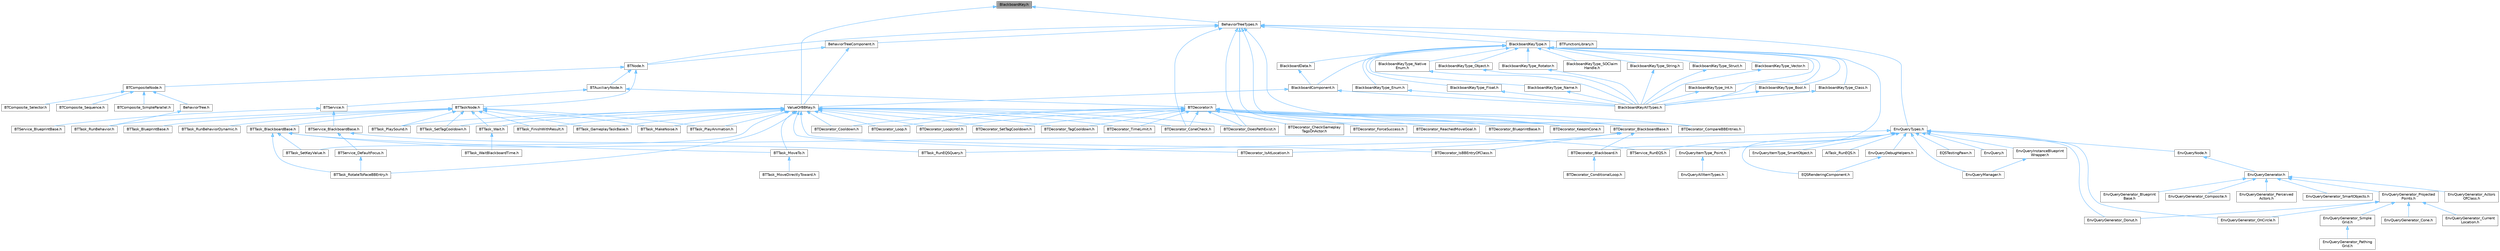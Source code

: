 digraph "BlackboardKey.h"
{
 // INTERACTIVE_SVG=YES
 // LATEX_PDF_SIZE
  bgcolor="transparent";
  edge [fontname=Helvetica,fontsize=10,labelfontname=Helvetica,labelfontsize=10];
  node [fontname=Helvetica,fontsize=10,shape=box,height=0.2,width=0.4];
  Node1 [id="Node000001",label="BlackboardKey.h",height=0.2,width=0.4,color="gray40", fillcolor="grey60", style="filled", fontcolor="black",tooltip=" "];
  Node1 -> Node2 [id="edge1_Node000001_Node000002",dir="back",color="steelblue1",style="solid",tooltip=" "];
  Node2 [id="Node000002",label="BehaviorTreeTypes.h",height=0.2,width=0.4,color="grey40", fillcolor="white", style="filled",URL="$db/d7c/BehaviorTreeTypes_8h.html",tooltip=" "];
  Node2 -> Node3 [id="edge2_Node000002_Node000003",dir="back",color="steelblue1",style="solid",tooltip=" "];
  Node3 [id="Node000003",label="BTDecorator_BlackboardBase.h",height=0.2,width=0.4,color="grey40", fillcolor="white", style="filled",URL="$d5/d72/BTDecorator__BlackboardBase_8h.html",tooltip=" "];
  Node3 -> Node4 [id="edge3_Node000003_Node000004",dir="back",color="steelblue1",style="solid",tooltip=" "];
  Node4 [id="Node000004",label="BTDecorator_Blackboard.h",height=0.2,width=0.4,color="grey40", fillcolor="white", style="filled",URL="$dd/d82/BTDecorator__Blackboard_8h.html",tooltip=" "];
  Node4 -> Node5 [id="edge4_Node000004_Node000005",dir="back",color="steelblue1",style="solid",tooltip=" "];
  Node5 [id="Node000005",label="BTDecorator_ConditionalLoop.h",height=0.2,width=0.4,color="grey40", fillcolor="white", style="filled",URL="$d6/d77/BTDecorator__ConditionalLoop_8h.html",tooltip=" "];
  Node3 -> Node6 [id="edge5_Node000003_Node000006",dir="back",color="steelblue1",style="solid",tooltip=" "];
  Node6 [id="Node000006",label="BTDecorator_IsAtLocation.h",height=0.2,width=0.4,color="grey40", fillcolor="white", style="filled",URL="$dd/d6b/BTDecorator__IsAtLocation_8h.html",tooltip=" "];
  Node3 -> Node7 [id="edge6_Node000003_Node000007",dir="back",color="steelblue1",style="solid",tooltip=" "];
  Node7 [id="Node000007",label="BTDecorator_IsBBEntryOfClass.h",height=0.2,width=0.4,color="grey40", fillcolor="white", style="filled",URL="$db/db2/BTDecorator__IsBBEntryOfClass_8h.html",tooltip=" "];
  Node2 -> Node8 [id="edge7_Node000002_Node000008",dir="back",color="steelblue1",style="solid",tooltip=" "];
  Node8 [id="Node000008",label="BTDecorator_CompareBBEntries.h",height=0.2,width=0.4,color="grey40", fillcolor="white", style="filled",URL="$d9/d80/BTDecorator__CompareBBEntries_8h.html",tooltip=" "];
  Node2 -> Node9 [id="edge8_Node000002_Node000009",dir="back",color="steelblue1",style="solid",tooltip=" "];
  Node9 [id="Node000009",label="BTDecorator_ConeCheck.h",height=0.2,width=0.4,color="grey40", fillcolor="white", style="filled",URL="$dd/d41/BTDecorator__ConeCheck_8h.html",tooltip=" "];
  Node2 -> Node10 [id="edge9_Node000002_Node000010",dir="back",color="steelblue1",style="solid",tooltip=" "];
  Node10 [id="Node000010",label="BTDecorator_DoesPathExist.h",height=0.2,width=0.4,color="grey40", fillcolor="white", style="filled",URL="$d2/d5c/BTDecorator__DoesPathExist_8h.html",tooltip=" "];
  Node2 -> Node11 [id="edge10_Node000002_Node000011",dir="back",color="steelblue1",style="solid",tooltip=" "];
  Node11 [id="Node000011",label="BTDecorator_KeepInCone.h",height=0.2,width=0.4,color="grey40", fillcolor="white", style="filled",URL="$d6/dea/BTDecorator__KeepInCone_8h.html",tooltip=" "];
  Node2 -> Node12 [id="edge11_Node000002_Node000012",dir="back",color="steelblue1",style="solid",tooltip=" "];
  Node12 [id="Node000012",label="BTFunctionLibrary.h",height=0.2,width=0.4,color="grey40", fillcolor="white", style="filled",URL="$d5/ddd/BTFunctionLibrary_8h.html",tooltip=" "];
  Node2 -> Node13 [id="edge12_Node000002_Node000013",dir="back",color="steelblue1",style="solid",tooltip=" "];
  Node13 [id="Node000013",label="BTNode.h",height=0.2,width=0.4,color="grey40", fillcolor="white", style="filled",URL="$d2/df3/BTNode_8h.html",tooltip=" "];
  Node13 -> Node14 [id="edge13_Node000013_Node000014",dir="back",color="steelblue1",style="solid",tooltip=" "];
  Node14 [id="Node000014",label="BTAuxiliaryNode.h",height=0.2,width=0.4,color="grey40", fillcolor="white", style="filled",URL="$d3/dfb/BTAuxiliaryNode_8h.html",tooltip=" "];
  Node14 -> Node15 [id="edge14_Node000014_Node000015",dir="back",color="steelblue1",style="solid",tooltip=" "];
  Node15 [id="Node000015",label="BTDecorator.h",height=0.2,width=0.4,color="grey40", fillcolor="white", style="filled",URL="$d3/db9/BTDecorator_8h.html",tooltip=" "];
  Node15 -> Node3 [id="edge15_Node000015_Node000003",dir="back",color="steelblue1",style="solid",tooltip=" "];
  Node15 -> Node16 [id="edge16_Node000015_Node000016",dir="back",color="steelblue1",style="solid",tooltip=" "];
  Node16 [id="Node000016",label="BTDecorator_BlueprintBase.h",height=0.2,width=0.4,color="grey40", fillcolor="white", style="filled",URL="$db/d39/BTDecorator__BlueprintBase_8h.html",tooltip=" "];
  Node15 -> Node17 [id="edge17_Node000015_Node000017",dir="back",color="steelblue1",style="solid",tooltip=" "];
  Node17 [id="Node000017",label="BTDecorator_CheckGameplay\lTagsOnActor.h",height=0.2,width=0.4,color="grey40", fillcolor="white", style="filled",URL="$d5/deb/BTDecorator__CheckGameplayTagsOnActor_8h.html",tooltip=" "];
  Node15 -> Node8 [id="edge18_Node000015_Node000008",dir="back",color="steelblue1",style="solid",tooltip=" "];
  Node15 -> Node9 [id="edge19_Node000015_Node000009",dir="back",color="steelblue1",style="solid",tooltip=" "];
  Node15 -> Node18 [id="edge20_Node000015_Node000018",dir="back",color="steelblue1",style="solid",tooltip=" "];
  Node18 [id="Node000018",label="BTDecorator_Cooldown.h",height=0.2,width=0.4,color="grey40", fillcolor="white", style="filled",URL="$d5/d82/BTDecorator__Cooldown_8h.html",tooltip=" "];
  Node15 -> Node10 [id="edge21_Node000015_Node000010",dir="back",color="steelblue1",style="solid",tooltip=" "];
  Node15 -> Node19 [id="edge22_Node000015_Node000019",dir="back",color="steelblue1",style="solid",tooltip=" "];
  Node19 [id="Node000019",label="BTDecorator_ForceSuccess.h",height=0.2,width=0.4,color="grey40", fillcolor="white", style="filled",URL="$d2/dfb/BTDecorator__ForceSuccess_8h.html",tooltip=" "];
  Node15 -> Node11 [id="edge23_Node000015_Node000011",dir="back",color="steelblue1",style="solid",tooltip=" "];
  Node15 -> Node20 [id="edge24_Node000015_Node000020",dir="back",color="steelblue1",style="solid",tooltip=" "];
  Node20 [id="Node000020",label="BTDecorator_Loop.h",height=0.2,width=0.4,color="grey40", fillcolor="white", style="filled",URL="$d1/ddb/BTDecorator__Loop_8h.html",tooltip=" "];
  Node15 -> Node21 [id="edge25_Node000015_Node000021",dir="back",color="steelblue1",style="solid",tooltip=" "];
  Node21 [id="Node000021",label="BTDecorator_LoopUntil.h",height=0.2,width=0.4,color="grey40", fillcolor="white", style="filled",URL="$d2/d65/BTDecorator__LoopUntil_8h.html",tooltip=" "];
  Node15 -> Node22 [id="edge26_Node000015_Node000022",dir="back",color="steelblue1",style="solid",tooltip=" "];
  Node22 [id="Node000022",label="BTDecorator_ReachedMoveGoal.h",height=0.2,width=0.4,color="grey40", fillcolor="white", style="filled",URL="$da/d7c/BTDecorator__ReachedMoveGoal_8h.html",tooltip=" "];
  Node15 -> Node23 [id="edge27_Node000015_Node000023",dir="back",color="steelblue1",style="solid",tooltip=" "];
  Node23 [id="Node000023",label="BTDecorator_SetTagCooldown.h",height=0.2,width=0.4,color="grey40", fillcolor="white", style="filled",URL="$d9/dfe/BTDecorator__SetTagCooldown_8h.html",tooltip=" "];
  Node15 -> Node24 [id="edge28_Node000015_Node000024",dir="back",color="steelblue1",style="solid",tooltip=" "];
  Node24 [id="Node000024",label="BTDecorator_TagCooldown.h",height=0.2,width=0.4,color="grey40", fillcolor="white", style="filled",URL="$d0/d4a/BTDecorator__TagCooldown_8h.html",tooltip=" "];
  Node15 -> Node25 [id="edge29_Node000015_Node000025",dir="back",color="steelblue1",style="solid",tooltip=" "];
  Node25 [id="Node000025",label="BTDecorator_TimeLimit.h",height=0.2,width=0.4,color="grey40", fillcolor="white", style="filled",URL="$d4/dc0/BTDecorator__TimeLimit_8h.html",tooltip=" "];
  Node14 -> Node26 [id="edge30_Node000014_Node000026",dir="back",color="steelblue1",style="solid",tooltip=" "];
  Node26 [id="Node000026",label="BTService.h",height=0.2,width=0.4,color="grey40", fillcolor="white", style="filled",URL="$d8/d95/BTService_8h.html",tooltip=" "];
  Node26 -> Node27 [id="edge31_Node000026_Node000027",dir="back",color="steelblue1",style="solid",tooltip=" "];
  Node27 [id="Node000027",label="BTService_BlackboardBase.h",height=0.2,width=0.4,color="grey40", fillcolor="white", style="filled",URL="$dd/db9/BTService__BlackboardBase_8h.html",tooltip=" "];
  Node27 -> Node28 [id="edge32_Node000027_Node000028",dir="back",color="steelblue1",style="solid",tooltip=" "];
  Node28 [id="Node000028",label="BTService_DefaultFocus.h",height=0.2,width=0.4,color="grey40", fillcolor="white", style="filled",URL="$d4/d17/BTService__DefaultFocus_8h.html",tooltip=" "];
  Node28 -> Node29 [id="edge33_Node000028_Node000029",dir="back",color="steelblue1",style="solid",tooltip=" "];
  Node29 [id="Node000029",label="BTTask_RotateToFaceBBEntry.h",height=0.2,width=0.4,color="grey40", fillcolor="white", style="filled",URL="$d3/d07/BTTask__RotateToFaceBBEntry_8h.html",tooltip=" "];
  Node27 -> Node30 [id="edge34_Node000027_Node000030",dir="back",color="steelblue1",style="solid",tooltip=" "];
  Node30 [id="Node000030",label="BTService_RunEQS.h",height=0.2,width=0.4,color="grey40", fillcolor="white", style="filled",URL="$d9/d8e/BTService__RunEQS_8h.html",tooltip=" "];
  Node26 -> Node31 [id="edge35_Node000026_Node000031",dir="back",color="steelblue1",style="solid",tooltip=" "];
  Node31 [id="Node000031",label="BTService_BlueprintBase.h",height=0.2,width=0.4,color="grey40", fillcolor="white", style="filled",URL="$d0/dd7/BTService__BlueprintBase_8h.html",tooltip=" "];
  Node13 -> Node32 [id="edge36_Node000013_Node000032",dir="back",color="steelblue1",style="solid",tooltip=" "];
  Node32 [id="Node000032",label="BTCompositeNode.h",height=0.2,width=0.4,color="grey40", fillcolor="white", style="filled",URL="$db/d01/BTCompositeNode_8h.html",tooltip=" "];
  Node32 -> Node33 [id="edge37_Node000032_Node000033",dir="back",color="steelblue1",style="solid",tooltip=" "];
  Node33 [id="Node000033",label="BTComposite_Selector.h",height=0.2,width=0.4,color="grey40", fillcolor="white", style="filled",URL="$d3/daa/BTComposite__Selector_8h.html",tooltip=" "];
  Node32 -> Node34 [id="edge38_Node000032_Node000034",dir="back",color="steelblue1",style="solid",tooltip=" "];
  Node34 [id="Node000034",label="BTComposite_Sequence.h",height=0.2,width=0.4,color="grey40", fillcolor="white", style="filled",URL="$d0/d10/BTComposite__Sequence_8h.html",tooltip=" "];
  Node32 -> Node35 [id="edge39_Node000032_Node000035",dir="back",color="steelblue1",style="solid",tooltip=" "];
  Node35 [id="Node000035",label="BTComposite_SimpleParallel.h",height=0.2,width=0.4,color="grey40", fillcolor="white", style="filled",URL="$dc/dc6/BTComposite__SimpleParallel_8h.html",tooltip=" "];
  Node32 -> Node36 [id="edge40_Node000032_Node000036",dir="back",color="steelblue1",style="solid",tooltip=" "];
  Node36 [id="Node000036",label="BehaviorTree.h",height=0.2,width=0.4,color="grey40", fillcolor="white", style="filled",URL="$db/db6/BehaviorTree_8h.html",tooltip=" "];
  Node36 -> Node37 [id="edge41_Node000036_Node000037",dir="back",color="steelblue1",style="solid",tooltip=" "];
  Node37 [id="Node000037",label="BTTask_RunBehavior.h",height=0.2,width=0.4,color="grey40", fillcolor="white", style="filled",URL="$df/def/BTTask__RunBehavior_8h.html",tooltip=" "];
  Node13 -> Node38 [id="edge42_Node000013_Node000038",dir="back",color="steelblue1",style="solid",tooltip=" "];
  Node38 [id="Node000038",label="BTTaskNode.h",height=0.2,width=0.4,color="grey40", fillcolor="white", style="filled",URL="$d2/d10/BTTaskNode_8h.html",tooltip=" "];
  Node38 -> Node39 [id="edge43_Node000038_Node000039",dir="back",color="steelblue1",style="solid",tooltip=" "];
  Node39 [id="Node000039",label="BTTask_BlackboardBase.h",height=0.2,width=0.4,color="grey40", fillcolor="white", style="filled",URL="$dc/d82/BTTask__BlackboardBase_8h.html",tooltip=" "];
  Node39 -> Node40 [id="edge44_Node000039_Node000040",dir="back",color="steelblue1",style="solid",tooltip=" "];
  Node40 [id="Node000040",label="BTTask_MoveTo.h",height=0.2,width=0.4,color="grey40", fillcolor="white", style="filled",URL="$d7/d8b/BTTask__MoveTo_8h.html",tooltip=" "];
  Node40 -> Node41 [id="edge45_Node000040_Node000041",dir="back",color="steelblue1",style="solid",tooltip=" "];
  Node41 [id="Node000041",label="BTTask_MoveDirectlyToward.h",height=0.2,width=0.4,color="grey40", fillcolor="white", style="filled",URL="$d8/dac/BTTask__MoveDirectlyToward_8h.html",tooltip=" "];
  Node39 -> Node29 [id="edge46_Node000039_Node000029",dir="back",color="steelblue1",style="solid",tooltip=" "];
  Node39 -> Node42 [id="edge47_Node000039_Node000042",dir="back",color="steelblue1",style="solid",tooltip=" "];
  Node42 [id="Node000042",label="BTTask_RunEQSQuery.h",height=0.2,width=0.4,color="grey40", fillcolor="white", style="filled",URL="$d2/d3f/BTTask__RunEQSQuery_8h.html",tooltip=" "];
  Node39 -> Node43 [id="edge48_Node000039_Node000043",dir="back",color="steelblue1",style="solid",tooltip=" "];
  Node43 [id="Node000043",label="BTTask_SetKeyValue.h",height=0.2,width=0.4,color="grey40", fillcolor="white", style="filled",URL="$df/d17/BTTask__SetKeyValue_8h.html",tooltip=" "];
  Node38 -> Node44 [id="edge49_Node000038_Node000044",dir="back",color="steelblue1",style="solid",tooltip=" "];
  Node44 [id="Node000044",label="BTTask_BlueprintBase.h",height=0.2,width=0.4,color="grey40", fillcolor="white", style="filled",URL="$d8/d13/BTTask__BlueprintBase_8h.html",tooltip=" "];
  Node38 -> Node45 [id="edge50_Node000038_Node000045",dir="back",color="steelblue1",style="solid",tooltip=" "];
  Node45 [id="Node000045",label="BTTask_FinishWithResult.h",height=0.2,width=0.4,color="grey40", fillcolor="white", style="filled",URL="$dd/dbf/BTTask__FinishWithResult_8h.html",tooltip=" "];
  Node38 -> Node46 [id="edge51_Node000038_Node000046",dir="back",color="steelblue1",style="solid",tooltip=" "];
  Node46 [id="Node000046",label="BTTask_GameplayTaskBase.h",height=0.2,width=0.4,color="grey40", fillcolor="white", style="filled",URL="$df/d1a/BTTask__GameplayTaskBase_8h.html",tooltip=" "];
  Node38 -> Node47 [id="edge52_Node000038_Node000047",dir="back",color="steelblue1",style="solid",tooltip=" "];
  Node47 [id="Node000047",label="BTTask_MakeNoise.h",height=0.2,width=0.4,color="grey40", fillcolor="white", style="filled",URL="$d8/d21/BTTask__MakeNoise_8h.html",tooltip=" "];
  Node38 -> Node48 [id="edge53_Node000038_Node000048",dir="back",color="steelblue1",style="solid",tooltip=" "];
  Node48 [id="Node000048",label="BTTask_PlayAnimation.h",height=0.2,width=0.4,color="grey40", fillcolor="white", style="filled",URL="$db/d8d/BTTask__PlayAnimation_8h.html",tooltip=" "];
  Node38 -> Node49 [id="edge54_Node000038_Node000049",dir="back",color="steelblue1",style="solid",tooltip=" "];
  Node49 [id="Node000049",label="BTTask_PlaySound.h",height=0.2,width=0.4,color="grey40", fillcolor="white", style="filled",URL="$d8/d54/BTTask__PlaySound_8h.html",tooltip=" "];
  Node38 -> Node37 [id="edge55_Node000038_Node000037",dir="back",color="steelblue1",style="solid",tooltip=" "];
  Node38 -> Node50 [id="edge56_Node000038_Node000050",dir="back",color="steelblue1",style="solid",tooltip=" "];
  Node50 [id="Node000050",label="BTTask_RunBehaviorDynamic.h",height=0.2,width=0.4,color="grey40", fillcolor="white", style="filled",URL="$db/d75/BTTask__RunBehaviorDynamic_8h.html",tooltip=" "];
  Node38 -> Node51 [id="edge57_Node000038_Node000051",dir="back",color="steelblue1",style="solid",tooltip=" "];
  Node51 [id="Node000051",label="BTTask_SetTagCooldown.h",height=0.2,width=0.4,color="grey40", fillcolor="white", style="filled",URL="$d7/d84/BTTask__SetTagCooldown_8h.html",tooltip=" "];
  Node38 -> Node52 [id="edge58_Node000038_Node000052",dir="back",color="steelblue1",style="solid",tooltip=" "];
  Node52 [id="Node000052",label="BTTask_Wait.h",height=0.2,width=0.4,color="grey40", fillcolor="white", style="filled",URL="$d6/d5f/BTTask__Wait_8h.html",tooltip=" "];
  Node52 -> Node53 [id="edge59_Node000052_Node000053",dir="back",color="steelblue1",style="solid",tooltip=" "];
  Node53 [id="Node000053",label="BTTask_WaitBlackboardTime.h",height=0.2,width=0.4,color="grey40", fillcolor="white", style="filled",URL="$d5/d02/BTTask__WaitBlackboardTime_8h.html",tooltip=" "];
  Node2 -> Node54 [id="edge60_Node000002_Node000054",dir="back",color="steelblue1",style="solid",tooltip=" "];
  Node54 [id="Node000054",label="BehaviorTreeComponent.h",height=0.2,width=0.4,color="grey40", fillcolor="white", style="filled",URL="$dc/d7b/BehaviorTreeComponent_8h.html",tooltip=" "];
  Node54 -> Node13 [id="edge61_Node000054_Node000013",dir="back",color="steelblue1",style="solid",tooltip=" "];
  Node54 -> Node55 [id="edge62_Node000054_Node000055",dir="back",color="steelblue1",style="solid",tooltip=" "];
  Node55 [id="Node000055",label="ValueOrBBKey.h",height=0.2,width=0.4,color="grey40", fillcolor="white", style="filled",URL="$d4/d32/ValueOrBBKey_8h.html",tooltip=" "];
  Node55 -> Node9 [id="edge63_Node000055_Node000009",dir="back",color="steelblue1",style="solid",tooltip=" "];
  Node55 -> Node18 [id="edge64_Node000055_Node000018",dir="back",color="steelblue1",style="solid",tooltip=" "];
  Node55 -> Node10 [id="edge65_Node000055_Node000010",dir="back",color="steelblue1",style="solid",tooltip=" "];
  Node55 -> Node6 [id="edge66_Node000055_Node000006",dir="back",color="steelblue1",style="solid",tooltip=" "];
  Node55 -> Node7 [id="edge67_Node000055_Node000007",dir="back",color="steelblue1",style="solid",tooltip=" "];
  Node55 -> Node11 [id="edge68_Node000055_Node000011",dir="back",color="steelblue1",style="solid",tooltip=" "];
  Node55 -> Node20 [id="edge69_Node000055_Node000020",dir="back",color="steelblue1",style="solid",tooltip=" "];
  Node55 -> Node21 [id="edge70_Node000055_Node000021",dir="back",color="steelblue1",style="solid",tooltip=" "];
  Node55 -> Node23 [id="edge71_Node000055_Node000023",dir="back",color="steelblue1",style="solid",tooltip=" "];
  Node55 -> Node24 [id="edge72_Node000055_Node000024",dir="back",color="steelblue1",style="solid",tooltip=" "];
  Node55 -> Node25 [id="edge73_Node000055_Node000025",dir="back",color="steelblue1",style="solid",tooltip=" "];
  Node55 -> Node45 [id="edge74_Node000055_Node000045",dir="back",color="steelblue1",style="solid",tooltip=" "];
  Node55 -> Node46 [id="edge75_Node000055_Node000046",dir="back",color="steelblue1",style="solid",tooltip=" "];
  Node55 -> Node47 [id="edge76_Node000055_Node000047",dir="back",color="steelblue1",style="solid",tooltip=" "];
  Node55 -> Node40 [id="edge77_Node000055_Node000040",dir="back",color="steelblue1",style="solid",tooltip=" "];
  Node55 -> Node48 [id="edge78_Node000055_Node000048",dir="back",color="steelblue1",style="solid",tooltip=" "];
  Node55 -> Node49 [id="edge79_Node000055_Node000049",dir="back",color="steelblue1",style="solid",tooltip=" "];
  Node55 -> Node29 [id="edge80_Node000055_Node000029",dir="back",color="steelblue1",style="solid",tooltip=" "];
  Node55 -> Node43 [id="edge81_Node000055_Node000043",dir="back",color="steelblue1",style="solid",tooltip=" "];
  Node55 -> Node51 [id="edge82_Node000055_Node000051",dir="back",color="steelblue1",style="solid",tooltip=" "];
  Node55 -> Node52 [id="edge83_Node000055_Node000052",dir="back",color="steelblue1",style="solid",tooltip=" "];
  Node2 -> Node56 [id="edge84_Node000002_Node000056",dir="back",color="steelblue1",style="solid",tooltip=" "];
  Node56 [id="Node000056",label="BlackboardKeyType.h",height=0.2,width=0.4,color="grey40", fillcolor="white", style="filled",URL="$da/d3c/BlackboardKeyType_8h.html",tooltip=" "];
  Node56 -> Node4 [id="edge85_Node000056_Node000004",dir="back",color="steelblue1",style="solid",tooltip=" "];
  Node56 -> Node57 [id="edge86_Node000056_Node000057",dir="back",color="steelblue1",style="solid",tooltip=" "];
  Node57 [id="Node000057",label="BlackboardComponent.h",height=0.2,width=0.4,color="grey40", fillcolor="white", style="filled",URL="$d9/d2d/BlackboardComponent_8h.html",tooltip=" "];
  Node57 -> Node58 [id="edge87_Node000057_Node000058",dir="back",color="steelblue1",style="solid",tooltip=" "];
  Node58 [id="Node000058",label="BlackboardKeyAllTypes.h",height=0.2,width=0.4,color="grey40", fillcolor="white", style="filled",URL="$d5/d34/BlackboardKeyAllTypes_8h.html",tooltip=" "];
  Node57 -> Node55 [id="edge88_Node000057_Node000055",dir="back",color="steelblue1",style="solid",tooltip=" "];
  Node56 -> Node59 [id="edge89_Node000056_Node000059",dir="back",color="steelblue1",style="solid",tooltip=" "];
  Node59 [id="Node000059",label="BlackboardData.h",height=0.2,width=0.4,color="grey40", fillcolor="white", style="filled",URL="$d3/dc0/BlackboardData_8h.html",tooltip=" "];
  Node59 -> Node57 [id="edge90_Node000059_Node000057",dir="back",color="steelblue1",style="solid",tooltip=" "];
  Node56 -> Node58 [id="edge91_Node000056_Node000058",dir="back",color="steelblue1",style="solid",tooltip=" "];
  Node56 -> Node60 [id="edge92_Node000056_Node000060",dir="back",color="steelblue1",style="solid",tooltip=" "];
  Node60 [id="Node000060",label="BlackboardKeyType_Bool.h",height=0.2,width=0.4,color="grey40", fillcolor="white", style="filled",URL="$d6/d9f/BlackboardKeyType__Bool_8h.html",tooltip=" "];
  Node60 -> Node58 [id="edge93_Node000060_Node000058",dir="back",color="steelblue1",style="solid",tooltip=" "];
  Node56 -> Node61 [id="edge94_Node000056_Node000061",dir="back",color="steelblue1",style="solid",tooltip=" "];
  Node61 [id="Node000061",label="BlackboardKeyType_Class.h",height=0.2,width=0.4,color="grey40", fillcolor="white", style="filled",URL="$d2/dca/BlackboardKeyType__Class_8h.html",tooltip=" "];
  Node61 -> Node58 [id="edge95_Node000061_Node000058",dir="back",color="steelblue1",style="solid",tooltip=" "];
  Node56 -> Node62 [id="edge96_Node000056_Node000062",dir="back",color="steelblue1",style="solid",tooltip=" "];
  Node62 [id="Node000062",label="BlackboardKeyType_Enum.h",height=0.2,width=0.4,color="grey40", fillcolor="white", style="filled",URL="$db/d85/BlackboardKeyType__Enum_8h.html",tooltip=" "];
  Node62 -> Node58 [id="edge97_Node000062_Node000058",dir="back",color="steelblue1",style="solid",tooltip=" "];
  Node56 -> Node63 [id="edge98_Node000056_Node000063",dir="back",color="steelblue1",style="solid",tooltip=" "];
  Node63 [id="Node000063",label="BlackboardKeyType_Float.h",height=0.2,width=0.4,color="grey40", fillcolor="white", style="filled",URL="$d0/d60/BlackboardKeyType__Float_8h.html",tooltip=" "];
  Node63 -> Node58 [id="edge99_Node000063_Node000058",dir="back",color="steelblue1",style="solid",tooltip=" "];
  Node56 -> Node64 [id="edge100_Node000056_Node000064",dir="back",color="steelblue1",style="solid",tooltip=" "];
  Node64 [id="Node000064",label="BlackboardKeyType_Int.h",height=0.2,width=0.4,color="grey40", fillcolor="white", style="filled",URL="$de/d70/BlackboardKeyType__Int_8h.html",tooltip=" "];
  Node64 -> Node58 [id="edge101_Node000064_Node000058",dir="back",color="steelblue1",style="solid",tooltip=" "];
  Node56 -> Node65 [id="edge102_Node000056_Node000065",dir="back",color="steelblue1",style="solid",tooltip=" "];
  Node65 [id="Node000065",label="BlackboardKeyType_Name.h",height=0.2,width=0.4,color="grey40", fillcolor="white", style="filled",URL="$da/d49/BlackboardKeyType__Name_8h.html",tooltip=" "];
  Node65 -> Node58 [id="edge103_Node000065_Node000058",dir="back",color="steelblue1",style="solid",tooltip=" "];
  Node56 -> Node66 [id="edge104_Node000056_Node000066",dir="back",color="steelblue1",style="solid",tooltip=" "];
  Node66 [id="Node000066",label="BlackboardKeyType_Native\lEnum.h",height=0.2,width=0.4,color="grey40", fillcolor="white", style="filled",URL="$d8/d0a/BlackboardKeyType__NativeEnum_8h.html",tooltip=" "];
  Node66 -> Node58 [id="edge105_Node000066_Node000058",dir="back",color="steelblue1",style="solid",tooltip=" "];
  Node56 -> Node67 [id="edge106_Node000056_Node000067",dir="back",color="steelblue1",style="solid",tooltip=" "];
  Node67 [id="Node000067",label="BlackboardKeyType_Object.h",height=0.2,width=0.4,color="grey40", fillcolor="white", style="filled",URL="$d6/df8/BlackboardKeyType__Object_8h.html",tooltip=" "];
  Node67 -> Node58 [id="edge107_Node000067_Node000058",dir="back",color="steelblue1",style="solid",tooltip=" "];
  Node56 -> Node68 [id="edge108_Node000056_Node000068",dir="back",color="steelblue1",style="solid",tooltip=" "];
  Node68 [id="Node000068",label="BlackboardKeyType_Rotator.h",height=0.2,width=0.4,color="grey40", fillcolor="white", style="filled",URL="$d6/d33/BlackboardKeyType__Rotator_8h.html",tooltip=" "];
  Node68 -> Node58 [id="edge109_Node000068_Node000058",dir="back",color="steelblue1",style="solid",tooltip=" "];
  Node56 -> Node69 [id="edge110_Node000056_Node000069",dir="back",color="steelblue1",style="solid",tooltip=" "];
  Node69 [id="Node000069",label="BlackboardKeyType_SOClaim\lHandle.h",height=0.2,width=0.4,color="grey40", fillcolor="white", style="filled",URL="$d7/d1f/BlackboardKeyType__SOClaimHandle_8h.html",tooltip=" "];
  Node56 -> Node70 [id="edge111_Node000056_Node000070",dir="back",color="steelblue1",style="solid",tooltip=" "];
  Node70 [id="Node000070",label="BlackboardKeyType_String.h",height=0.2,width=0.4,color="grey40", fillcolor="white", style="filled",URL="$d7/d55/BlackboardKeyType__String_8h.html",tooltip=" "];
  Node70 -> Node58 [id="edge112_Node000070_Node000058",dir="back",color="steelblue1",style="solid",tooltip=" "];
  Node56 -> Node71 [id="edge113_Node000056_Node000071",dir="back",color="steelblue1",style="solid",tooltip=" "];
  Node71 [id="Node000071",label="BlackboardKeyType_Struct.h",height=0.2,width=0.4,color="grey40", fillcolor="white", style="filled",URL="$da/df5/BlackboardKeyType__Struct_8h.html",tooltip=" "];
  Node71 -> Node58 [id="edge114_Node000071_Node000058",dir="back",color="steelblue1",style="solid",tooltip=" "];
  Node56 -> Node72 [id="edge115_Node000056_Node000072",dir="back",color="steelblue1",style="solid",tooltip=" "];
  Node72 [id="Node000072",label="BlackboardKeyType_Vector.h",height=0.2,width=0.4,color="grey40", fillcolor="white", style="filled",URL="$d0/d90/BlackboardKeyType__Vector_8h.html",tooltip=" "];
  Node72 -> Node58 [id="edge116_Node000072_Node000058",dir="back",color="steelblue1",style="solid",tooltip=" "];
  Node2 -> Node73 [id="edge117_Node000002_Node000073",dir="back",color="steelblue1",style="solid",tooltip=" "];
  Node73 [id="Node000073",label="EnvQueryTypes.h",height=0.2,width=0.4,color="grey40", fillcolor="white", style="filled",URL="$dc/d70/EnvQueryTypes_8h.html",tooltip=" "];
  Node73 -> Node74 [id="edge118_Node000073_Node000074",dir="back",color="steelblue1",style="solid",tooltip=" "];
  Node74 [id="Node000074",label="AITask_RunEQS.h",height=0.2,width=0.4,color="grey40", fillcolor="white", style="filled",URL="$d9/d9f/AITask__RunEQS_8h.html",tooltip=" "];
  Node73 -> Node30 [id="edge119_Node000073_Node000030",dir="back",color="steelblue1",style="solid",tooltip=" "];
  Node73 -> Node42 [id="edge120_Node000073_Node000042",dir="back",color="steelblue1",style="solid",tooltip=" "];
  Node73 -> Node75 [id="edge121_Node000073_Node000075",dir="back",color="steelblue1",style="solid",tooltip=" "];
  Node75 [id="Node000075",label="EQSRenderingComponent.h",height=0.2,width=0.4,color="grey40", fillcolor="white", style="filled",URL="$df/d63/EQSRenderingComponent_8h.html",tooltip=" "];
  Node73 -> Node76 [id="edge122_Node000073_Node000076",dir="back",color="steelblue1",style="solid",tooltip=" "];
  Node76 [id="Node000076",label="EQSTestingPawn.h",height=0.2,width=0.4,color="grey40", fillcolor="white", style="filled",URL="$de/d48/EQSTestingPawn_8h.html",tooltip=" "];
  Node73 -> Node77 [id="edge123_Node000073_Node000077",dir="back",color="steelblue1",style="solid",tooltip=" "];
  Node77 [id="Node000077",label="EnvQuery.h",height=0.2,width=0.4,color="grey40", fillcolor="white", style="filled",URL="$d2/d0f/EnvQuery_8h.html",tooltip=" "];
  Node73 -> Node78 [id="edge124_Node000073_Node000078",dir="back",color="steelblue1",style="solid",tooltip=" "];
  Node78 [id="Node000078",label="EnvQueryDebugHelpers.h",height=0.2,width=0.4,color="grey40", fillcolor="white", style="filled",URL="$de/dda/EnvQueryDebugHelpers_8h.html",tooltip=" "];
  Node78 -> Node75 [id="edge125_Node000078_Node000075",dir="back",color="steelblue1",style="solid",tooltip=" "];
  Node73 -> Node79 [id="edge126_Node000073_Node000079",dir="back",color="steelblue1",style="solid",tooltip=" "];
  Node79 [id="Node000079",label="EnvQueryGenerator_Donut.h",height=0.2,width=0.4,color="grey40", fillcolor="white", style="filled",URL="$d3/d40/EnvQueryGenerator__Donut_8h.html",tooltip=" "];
  Node73 -> Node80 [id="edge127_Node000073_Node000080",dir="back",color="steelblue1",style="solid",tooltip=" "];
  Node80 [id="Node000080",label="EnvQueryGenerator_OnCircle.h",height=0.2,width=0.4,color="grey40", fillcolor="white", style="filled",URL="$d5/de9/EnvQueryGenerator__OnCircle_8h.html",tooltip=" "];
  Node73 -> Node81 [id="edge128_Node000073_Node000081",dir="back",color="steelblue1",style="solid",tooltip=" "];
  Node81 [id="Node000081",label="EnvQueryInstanceBlueprint\lWrapper.h",height=0.2,width=0.4,color="grey40", fillcolor="white", style="filled",URL="$db/d41/EnvQueryInstanceBlueprintWrapper_8h.html",tooltip=" "];
  Node81 -> Node82 [id="edge129_Node000081_Node000082",dir="back",color="steelblue1",style="solid",tooltip=" "];
  Node82 [id="Node000082",label="EnvQueryManager.h",height=0.2,width=0.4,color="grey40", fillcolor="white", style="filled",URL="$d1/db4/EnvQueryManager_8h.html",tooltip=" "];
  Node73 -> Node83 [id="edge130_Node000073_Node000083",dir="back",color="steelblue1",style="solid",tooltip=" "];
  Node83 [id="Node000083",label="EnvQueryItemType_Point.h",height=0.2,width=0.4,color="grey40", fillcolor="white", style="filled",URL="$d7/d08/EnvQueryItemType__Point_8h.html",tooltip=" "];
  Node83 -> Node84 [id="edge131_Node000083_Node000084",dir="back",color="steelblue1",style="solid",tooltip=" "];
  Node84 [id="Node000084",label="EnvQueryAllItemTypes.h",height=0.2,width=0.4,color="grey40", fillcolor="white", style="filled",URL="$dc/d2c/EnvQueryAllItemTypes_8h.html",tooltip=" "];
  Node73 -> Node85 [id="edge132_Node000073_Node000085",dir="back",color="steelblue1",style="solid",tooltip=" "];
  Node85 [id="Node000085",label="EnvQueryItemType_SmartObject.h",height=0.2,width=0.4,color="grey40", fillcolor="white", style="filled",URL="$db/db1/EnvQueryItemType__SmartObject_8h.html",tooltip=" "];
  Node73 -> Node82 [id="edge133_Node000073_Node000082",dir="back",color="steelblue1",style="solid",tooltip=" "];
  Node73 -> Node86 [id="edge134_Node000073_Node000086",dir="back",color="steelblue1",style="solid",tooltip=" "];
  Node86 [id="Node000086",label="EnvQueryNode.h",height=0.2,width=0.4,color="grey40", fillcolor="white", style="filled",URL="$d4/d38/EnvQueryNode_8h.html",tooltip=" "];
  Node86 -> Node87 [id="edge135_Node000086_Node000087",dir="back",color="steelblue1",style="solid",tooltip=" "];
  Node87 [id="Node000087",label="EnvQueryGenerator.h",height=0.2,width=0.4,color="grey40", fillcolor="white", style="filled",URL="$de/dd9/EnvQueryGenerator_8h.html",tooltip=" "];
  Node87 -> Node88 [id="edge136_Node000087_Node000088",dir="back",color="steelblue1",style="solid",tooltip=" "];
  Node88 [id="Node000088",label="EnvQueryGenerator_Actors\lOfClass.h",height=0.2,width=0.4,color="grey40", fillcolor="white", style="filled",URL="$d7/d2e/EnvQueryGenerator__ActorsOfClass_8h.html",tooltip=" "];
  Node87 -> Node89 [id="edge137_Node000087_Node000089",dir="back",color="steelblue1",style="solid",tooltip=" "];
  Node89 [id="Node000089",label="EnvQueryGenerator_Blueprint\lBase.h",height=0.2,width=0.4,color="grey40", fillcolor="white", style="filled",URL="$d8/d51/EnvQueryGenerator__BlueprintBase_8h.html",tooltip=" "];
  Node87 -> Node90 [id="edge138_Node000087_Node000090",dir="back",color="steelblue1",style="solid",tooltip=" "];
  Node90 [id="Node000090",label="EnvQueryGenerator_Composite.h",height=0.2,width=0.4,color="grey40", fillcolor="white", style="filled",URL="$db/dbe/EnvQueryGenerator__Composite_8h.html",tooltip=" "];
  Node87 -> Node91 [id="edge139_Node000087_Node000091",dir="back",color="steelblue1",style="solid",tooltip=" "];
  Node91 [id="Node000091",label="EnvQueryGenerator_Perceived\lActors.h",height=0.2,width=0.4,color="grey40", fillcolor="white", style="filled",URL="$db/d42/EnvQueryGenerator__PerceivedActors_8h.html",tooltip=" "];
  Node87 -> Node92 [id="edge140_Node000087_Node000092",dir="back",color="steelblue1",style="solid",tooltip=" "];
  Node92 [id="Node000092",label="EnvQueryGenerator_Projected\lPoints.h",height=0.2,width=0.4,color="grey40", fillcolor="white", style="filled",URL="$d6/dc9/EnvQueryGenerator__ProjectedPoints_8h.html",tooltip=" "];
  Node92 -> Node93 [id="edge141_Node000092_Node000093",dir="back",color="steelblue1",style="solid",tooltip=" "];
  Node93 [id="Node000093",label="EnvQueryGenerator_Cone.h",height=0.2,width=0.4,color="grey40", fillcolor="white", style="filled",URL="$d5/deb/EnvQueryGenerator__Cone_8h.html",tooltip=" "];
  Node92 -> Node94 [id="edge142_Node000092_Node000094",dir="back",color="steelblue1",style="solid",tooltip=" "];
  Node94 [id="Node000094",label="EnvQueryGenerator_Current\lLocation.h",height=0.2,width=0.4,color="grey40", fillcolor="white", style="filled",URL="$d7/d77/EnvQueryGenerator__CurrentLocation_8h.html",tooltip=" "];
  Node92 -> Node79 [id="edge143_Node000092_Node000079",dir="back",color="steelblue1",style="solid",tooltip=" "];
  Node92 -> Node80 [id="edge144_Node000092_Node000080",dir="back",color="steelblue1",style="solid",tooltip=" "];
  Node92 -> Node95 [id="edge145_Node000092_Node000095",dir="back",color="steelblue1",style="solid",tooltip=" "];
  Node95 [id="Node000095",label="EnvQueryGenerator_Simple\lGrid.h",height=0.2,width=0.4,color="grey40", fillcolor="white", style="filled",URL="$d9/d65/EnvQueryGenerator__SimpleGrid_8h.html",tooltip=" "];
  Node95 -> Node96 [id="edge146_Node000095_Node000096",dir="back",color="steelblue1",style="solid",tooltip=" "];
  Node96 [id="Node000096",label="EnvQueryGenerator_Pathing\lGrid.h",height=0.2,width=0.4,color="grey40", fillcolor="white", style="filled",URL="$d5/dd8/EnvQueryGenerator__PathingGrid_8h.html",tooltip=" "];
  Node87 -> Node97 [id="edge147_Node000087_Node000097",dir="back",color="steelblue1",style="solid",tooltip=" "];
  Node97 [id="Node000097",label="EnvQueryGenerator_SmartObjects.h",height=0.2,width=0.4,color="grey40", fillcolor="white", style="filled",URL="$d6/dae/EnvQueryGenerator__SmartObjects_8h.html",tooltip=" "];
  Node1 -> Node55 [id="edge148_Node000001_Node000055",dir="back",color="steelblue1",style="solid",tooltip=" "];
}

